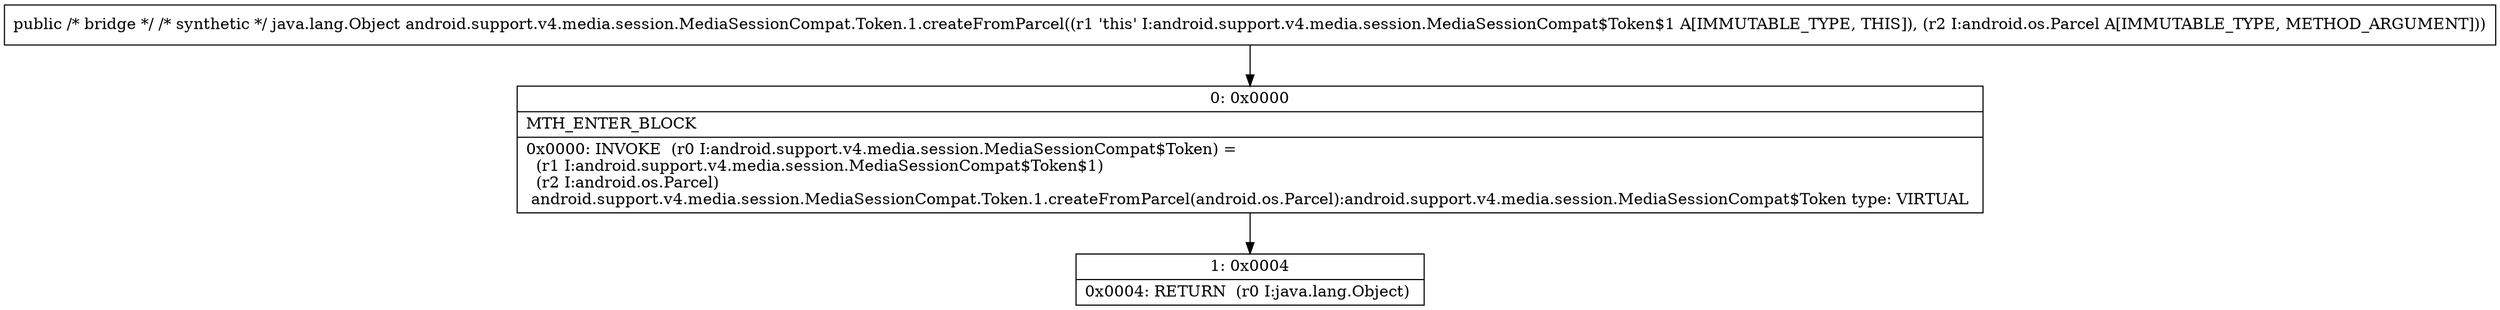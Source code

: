 digraph "CFG forandroid.support.v4.media.session.MediaSessionCompat.Token.1.createFromParcel(Landroid\/os\/Parcel;)Ljava\/lang\/Object;" {
Node_0 [shape=record,label="{0\:\ 0x0000|MTH_ENTER_BLOCK\l|0x0000: INVOKE  (r0 I:android.support.v4.media.session.MediaSessionCompat$Token) = \l  (r1 I:android.support.v4.media.session.MediaSessionCompat$Token$1)\l  (r2 I:android.os.Parcel)\l android.support.v4.media.session.MediaSessionCompat.Token.1.createFromParcel(android.os.Parcel):android.support.v4.media.session.MediaSessionCompat$Token type: VIRTUAL \l}"];
Node_1 [shape=record,label="{1\:\ 0x0004|0x0004: RETURN  (r0 I:java.lang.Object) \l}"];
MethodNode[shape=record,label="{public \/* bridge *\/ \/* synthetic *\/ java.lang.Object android.support.v4.media.session.MediaSessionCompat.Token.1.createFromParcel((r1 'this' I:android.support.v4.media.session.MediaSessionCompat$Token$1 A[IMMUTABLE_TYPE, THIS]), (r2 I:android.os.Parcel A[IMMUTABLE_TYPE, METHOD_ARGUMENT])) }"];
MethodNode -> Node_0;
Node_0 -> Node_1;
}

